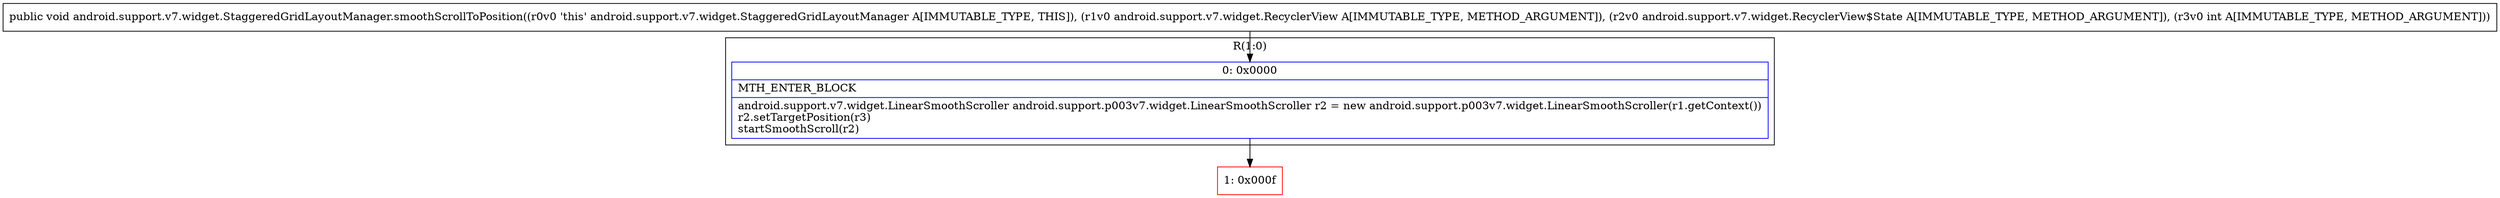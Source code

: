 digraph "CFG forandroid.support.v7.widget.StaggeredGridLayoutManager.smoothScrollToPosition(Landroid\/support\/v7\/widget\/RecyclerView;Landroid\/support\/v7\/widget\/RecyclerView$State;I)V" {
subgraph cluster_Region_1992023689 {
label = "R(1:0)";
node [shape=record,color=blue];
Node_0 [shape=record,label="{0\:\ 0x0000|MTH_ENTER_BLOCK\l|android.support.v7.widget.LinearSmoothScroller android.support.p003v7.widget.LinearSmoothScroller r2 = new android.support.p003v7.widget.LinearSmoothScroller(r1.getContext())\lr2.setTargetPosition(r3)\lstartSmoothScroll(r2)\l}"];
}
Node_1 [shape=record,color=red,label="{1\:\ 0x000f}"];
MethodNode[shape=record,label="{public void android.support.v7.widget.StaggeredGridLayoutManager.smoothScrollToPosition((r0v0 'this' android.support.v7.widget.StaggeredGridLayoutManager A[IMMUTABLE_TYPE, THIS]), (r1v0 android.support.v7.widget.RecyclerView A[IMMUTABLE_TYPE, METHOD_ARGUMENT]), (r2v0 android.support.v7.widget.RecyclerView$State A[IMMUTABLE_TYPE, METHOD_ARGUMENT]), (r3v0 int A[IMMUTABLE_TYPE, METHOD_ARGUMENT])) }"];
MethodNode -> Node_0;
Node_0 -> Node_1;
}


